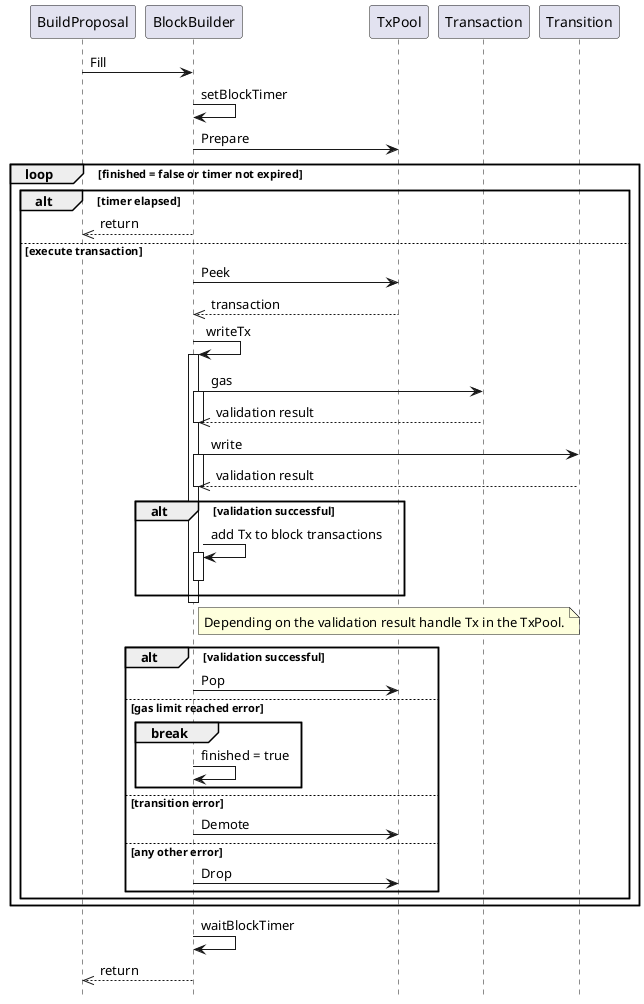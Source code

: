 @startuml
hide footbox

BuildProposal -> BlockBuilder: Fill

BlockBuilder -> BlockBuilder: setBlockTimer 
BlockBuilder -> TxPool: Prepare

    loop finished = false or timer not expired
        
        alt timer elapsed
            BuildProposal <<-- BlockBuilder: return
        else execute transaction

            BlockBuilder -> TxPool: Peek
            BlockBuilder <<-- TxPool: transaction

            BlockBuilder -> BlockBuilder: writeTx
            activate BlockBuilder
            BlockBuilder -> Transaction: gas
            activate BlockBuilder
            BlockBuilder <<-- Transaction: validation result
            deactivate BlockBuilder
            BlockBuilder -> Transition: write
            activate BlockBuilder
            BlockBuilder <<-- Transition: validation result
            deactivate BlockBuilder

            alt validation successful
                BlockBuilder -> BlockBuilder: add Tx to block transactions
                
                activate BlockBuilder
                deactivate BlockBuilder
            end

            deactivate BlockBuilder
            note right of BlockBuilder
                Depending on the validation result handle Tx in the TxPool.
            end note
            alt validation successful
                BlockBuilder -> TxPool: Pop
            else gas limit reached error
                break
                    BlockBuilder -> BlockBuilder : finished = true
                end
            else transition error
                BlockBuilder -> TxPool: Demote
            else any other error
                BlockBuilder -> TxPool: Drop
            end 
        end 
    end
BlockBuilder -> BlockBuilder: waitBlockTimer 
BuildProposal <<-- BlockBuilder: return
@enduml

